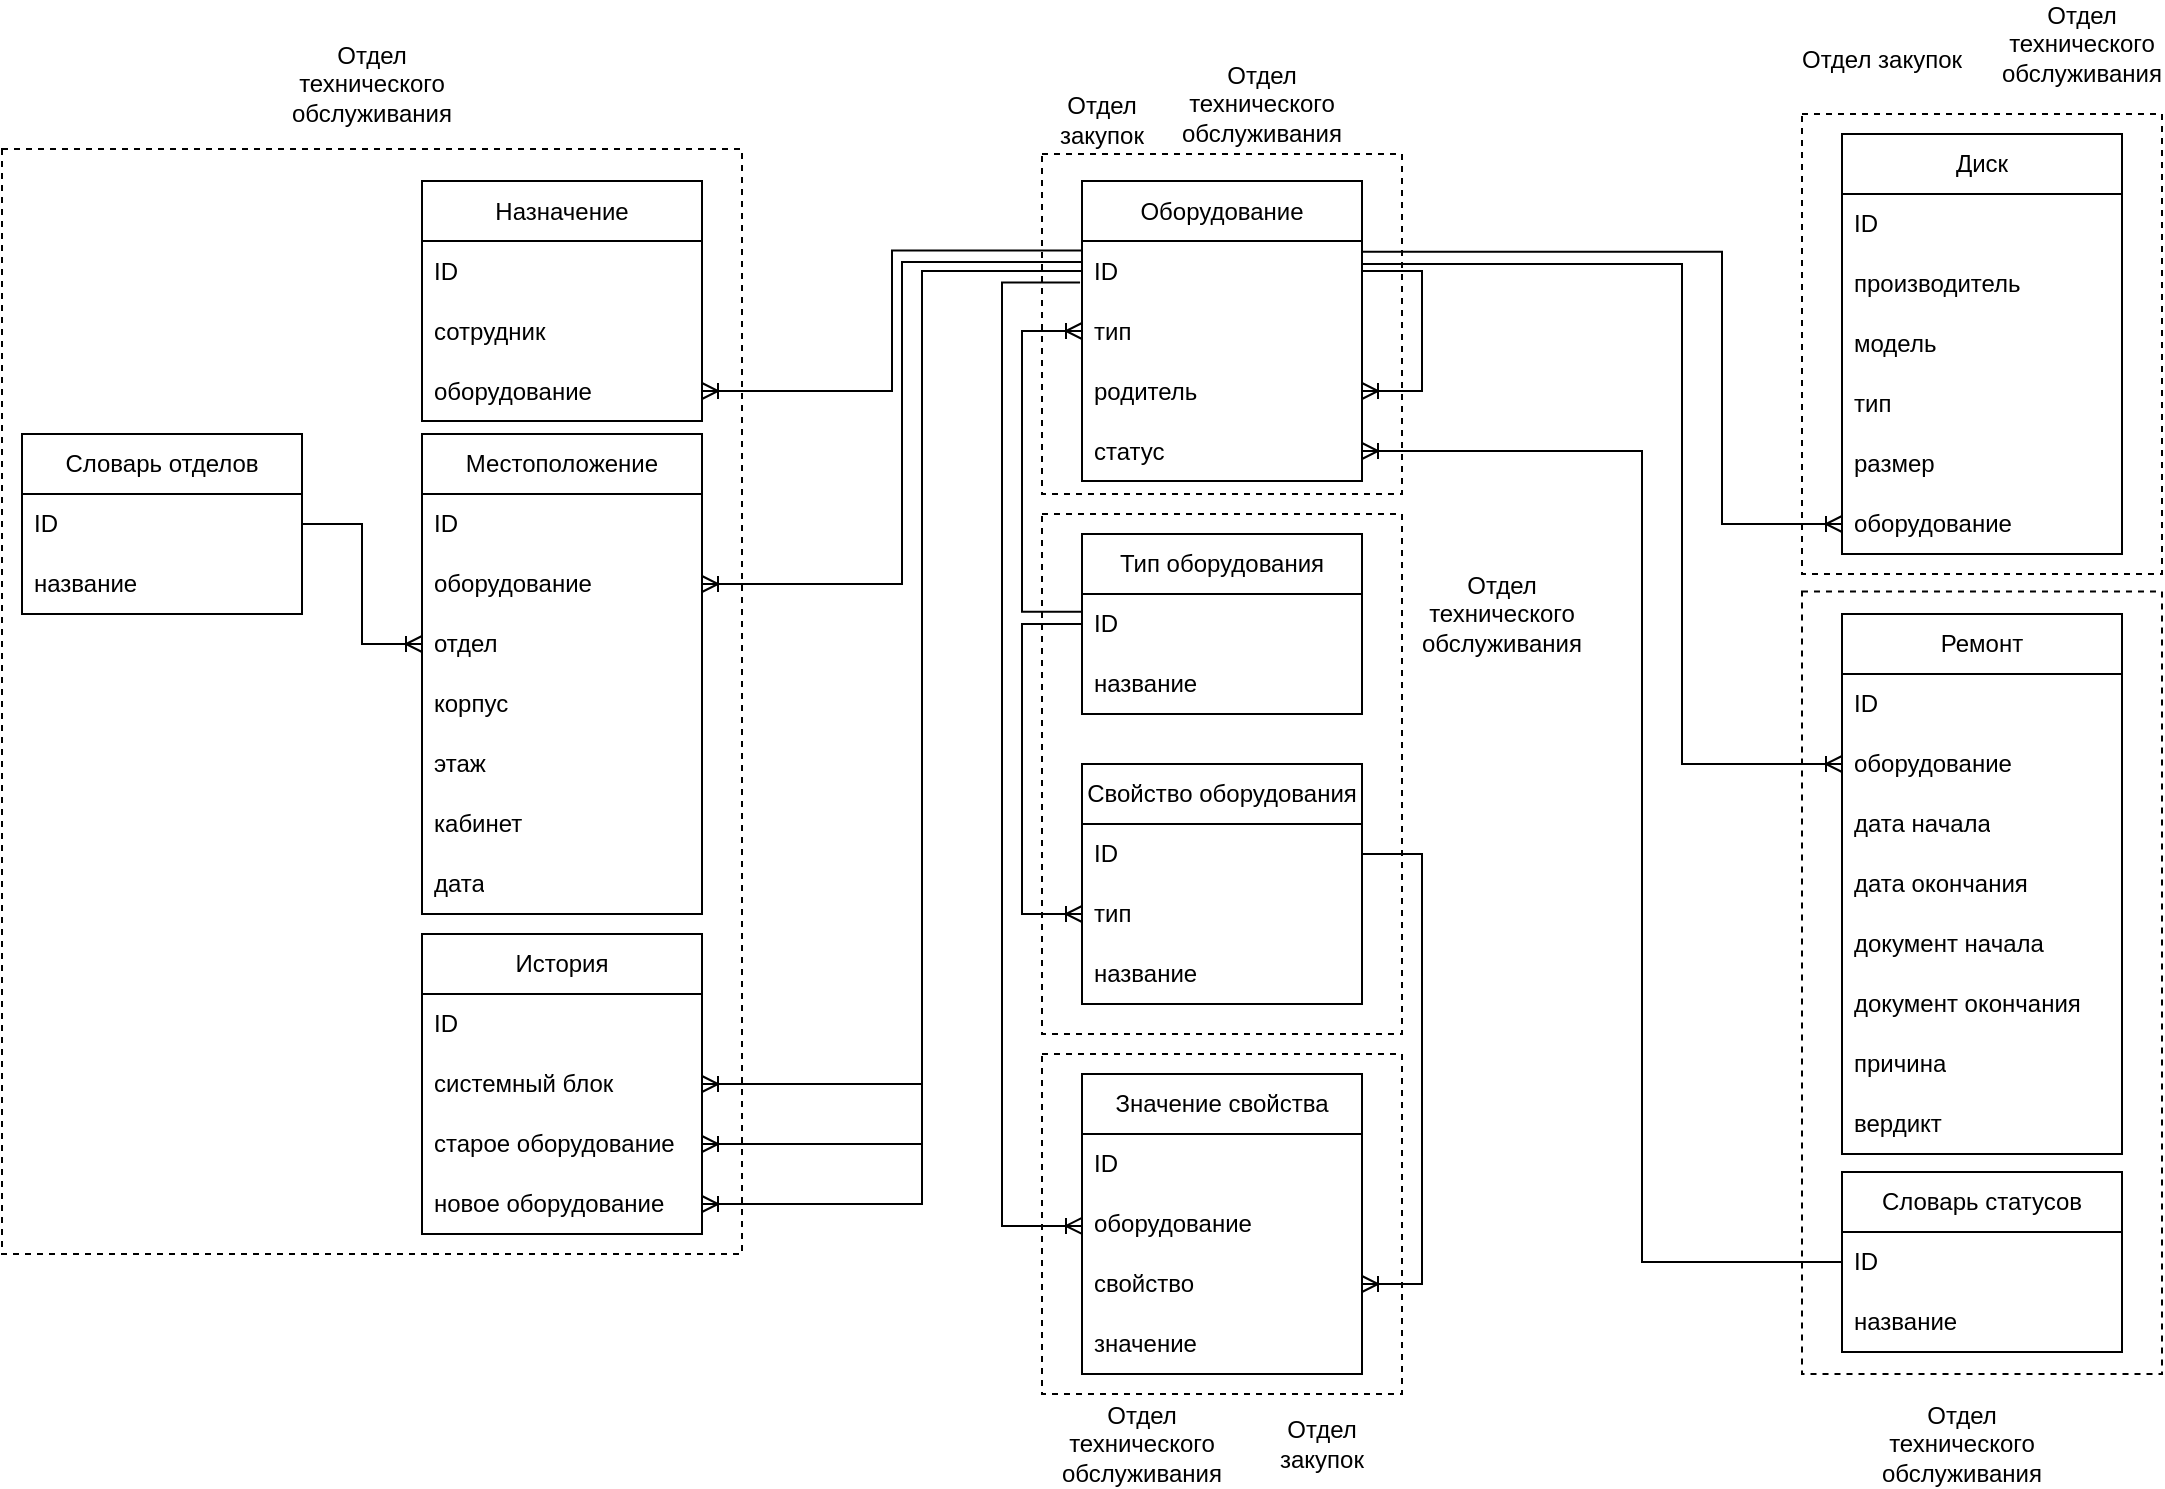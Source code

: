 <mxfile version="21.5.0" type="device" pages="2">
  <diagram name="Логическая модель" id="EwMsFBvq8KC86laSaRwJ">
    <mxGraphModel dx="1588" dy="788" grid="1" gridSize="10" guides="1" tooltips="1" connect="1" arrows="1" fold="1" page="1" pageScale="1" pageWidth="1169" pageHeight="827" math="0" shadow="0">
      <root>
        <mxCell id="0" />
        <mxCell id="1" parent="0" />
        <mxCell id="8ERq5n5Qc_VJYVDK8V4o-4" value="" style="edgeStyle=orthogonalEdgeStyle;fontSize=12;html=1;endArrow=ERoneToMany;rounded=0;entryX=0;entryY=0.5;entryDx=0;entryDy=0;exitX=1;exitY=0.5;exitDx=0;exitDy=0;" parent="1" source="mrMngMbeGKZlJrwq2ze5-59" target="mrMngMbeGKZlJrwq2ze5-14" edge="1">
          <mxGeometry width="100" height="100" relative="1" as="geometry">
            <mxPoint x="800" y="305" as="sourcePoint" />
            <mxPoint x="800" y="625" as="targetPoint" />
            <Array as="points">
              <mxPoint x="790" y="305" />
              <mxPoint x="950" y="305" />
              <mxPoint x="950" y="555" />
            </Array>
          </mxGeometry>
        </mxCell>
        <mxCell id="8ERq5n5Qc_VJYVDK8V4o-6" value="" style="edgeStyle=orthogonalEdgeStyle;fontSize=12;html=1;endArrow=ERoneToMany;rounded=0;exitX=-0.007;exitY=0.693;exitDx=0;exitDy=0;entryX=0;entryY=0.533;entryDx=0;entryDy=0;entryPerimeter=0;exitPerimeter=0;" parent="1" source="mrMngMbeGKZlJrwq2ze5-59" target="mrMngMbeGKZlJrwq2ze5-51" edge="1">
          <mxGeometry width="100" height="100" relative="1" as="geometry">
            <mxPoint x="620" y="769.5" as="sourcePoint" />
            <mxPoint x="620" y="680.5" as="targetPoint" />
            <Array as="points">
              <mxPoint x="610" y="314" />
              <mxPoint x="610" y="786" />
            </Array>
          </mxGeometry>
        </mxCell>
        <mxCell id="8ERq5n5Qc_VJYVDK8V4o-7" value="" style="edgeStyle=orthogonalEdgeStyle;fontSize=12;html=1;endArrow=ERoneToMany;rounded=0;entryX=0;entryY=0.5;entryDx=0;entryDy=0;exitX=0;exitY=0.5;exitDx=0;exitDy=0;" parent="1" source="mrMngMbeGKZlJrwq2ze5-55" target="mrMngMbeGKZlJrwq2ze5-47" edge="1">
          <mxGeometry width="100" height="100" relative="1" as="geometry">
            <mxPoint x="619.82" y="499.53" as="sourcePoint" />
            <mxPoint x="620" y="774" as="targetPoint" />
            <Array as="points">
              <mxPoint x="620" y="485" />
              <mxPoint x="620" y="630" />
            </Array>
          </mxGeometry>
        </mxCell>
        <mxCell id="vhgGn6G0JSesjeX7bQMp-1" value="" style="edgeStyle=orthogonalEdgeStyle;fontSize=12;html=1;endArrow=ERoneToMany;rounded=0;exitX=0.001;exitY=0.295;exitDx=0;exitDy=0;entryX=0;entryY=0.5;entryDx=0;entryDy=0;exitPerimeter=0;" parent="1" source="mrMngMbeGKZlJrwq2ze5-55" target="mrMngMbeGKZlJrwq2ze5-60" edge="1">
          <mxGeometry width="100" height="100" relative="1" as="geometry">
            <mxPoint x="620" y="495" as="sourcePoint" />
            <mxPoint x="620" y="335" as="targetPoint" />
            <Array as="points">
              <mxPoint x="620" y="479" />
              <mxPoint x="620" y="339" />
            </Array>
          </mxGeometry>
        </mxCell>
        <mxCell id="iDLbCLuzWER7pxR7Z87H-14" value="" style="edgeStyle=orthogonalEdgeStyle;fontSize=12;html=1;endArrow=ERoneToMany;rounded=0;entryX=1;entryY=0.5;entryDx=0;entryDy=0;exitX=0;exitY=0.5;exitDx=0;exitDy=0;" parent="1" source="mrMngMbeGKZlJrwq2ze5-59" target="mrMngMbeGKZlJrwq2ze5-42" edge="1">
          <mxGeometry width="100" height="100" relative="1" as="geometry">
            <mxPoint x="620" y="305" as="sourcePoint" />
            <mxPoint x="500" y="495" as="targetPoint" />
            <Array as="points">
              <mxPoint x="570" y="309" />
              <mxPoint x="570" y="775" />
            </Array>
          </mxGeometry>
        </mxCell>
        <mxCell id="yDe0HJ88ZmJv6lRPuch8-13" value="" style="rounded=0;whiteSpace=wrap;html=1;dashed=1;fillColor=none;" parent="1" vertex="1">
          <mxGeometry x="1010" y="230" width="180" height="230" as="geometry" />
        </mxCell>
        <mxCell id="yDe0HJ88ZmJv6lRPuch8-14" value="Отдел закупок" style="text;html=1;strokeColor=none;fillColor=none;align=center;verticalAlign=middle;whiteSpace=wrap;rounded=0;" parent="1" vertex="1">
          <mxGeometry x="630" y="217.5" width="60" height="30" as="geometry" />
        </mxCell>
        <mxCell id="yDe0HJ88ZmJv6lRPuch8-15" value="" style="rounded=0;whiteSpace=wrap;html=1;dashed=1;fillColor=none;" parent="1" vertex="1">
          <mxGeometry x="630" y="430" width="180" height="260" as="geometry" />
        </mxCell>
        <mxCell id="yDe0HJ88ZmJv6lRPuch8-16" value="Отдел технического обслуживания" style="text;html=1;strokeColor=none;fillColor=none;align=center;verticalAlign=middle;whiteSpace=wrap;rounded=0;" parent="1" vertex="1">
          <mxGeometry x="1060" y="880" width="60" height="30" as="geometry" />
        </mxCell>
        <mxCell id="sF08YDvTv4xr-wIv7K4x-1" value="" style="rounded=0;whiteSpace=wrap;html=1;dashed=1;fillColor=none;" parent="1" vertex="1">
          <mxGeometry x="630" y="700" width="180" height="170" as="geometry" />
        </mxCell>
        <mxCell id="sF08YDvTv4xr-wIv7K4x-12" value="" style="edgeStyle=orthogonalEdgeStyle;fontSize=12;html=1;endArrow=ERoneToMany;rounded=0;exitX=0;exitY=0.5;exitDx=0;exitDy=0;entryX=1;entryY=0.5;entryDx=0;entryDy=0;" parent="1" source="mrMngMbeGKZlJrwq2ze5-59" target="mrMngMbeGKZlJrwq2ze5-41" edge="1">
          <mxGeometry width="100" height="100" relative="1" as="geometry">
            <mxPoint x="620" y="305" as="sourcePoint" />
            <mxPoint x="500" y="555" as="targetPoint" />
            <Array as="points">
              <mxPoint x="570" y="309" />
              <mxPoint x="570" y="745" />
            </Array>
          </mxGeometry>
        </mxCell>
        <mxCell id="sF08YDvTv4xr-wIv7K4x-13" value="" style="edgeStyle=orthogonalEdgeStyle;fontSize=12;html=1;endArrow=ERoneToMany;rounded=0;entryX=1;entryY=0.5;entryDx=0;entryDy=0;exitX=0;exitY=0.5;exitDx=0;exitDy=0;" parent="1" source="mrMngMbeGKZlJrwq2ze5-59" target="mrMngMbeGKZlJrwq2ze5-40" edge="1">
          <mxGeometry width="100" height="100" relative="1" as="geometry">
            <mxPoint x="620" y="305" as="sourcePoint" />
            <mxPoint x="500" y="525" as="targetPoint" />
            <Array as="points">
              <mxPoint x="570" y="309" />
              <mxPoint x="570" y="715" />
            </Array>
          </mxGeometry>
        </mxCell>
        <mxCell id="sF08YDvTv4xr-wIv7K4x-14" value="" style="edgeStyle=orthogonalEdgeStyle;fontSize=12;html=1;endArrow=ERoneToMany;rounded=0;entryX=1;entryY=0.5;entryDx=0;entryDy=0;exitX=-0.003;exitY=0.16;exitDx=0;exitDy=0;exitPerimeter=0;" parent="1" source="mrMngMbeGKZlJrwq2ze5-59" target="mrMngMbeGKZlJrwq2ze5-29" edge="1">
          <mxGeometry width="100" height="100" relative="1" as="geometry">
            <mxPoint x="620" y="305" as="sourcePoint" />
            <mxPoint x="500" y="215" as="targetPoint" />
          </mxGeometry>
        </mxCell>
        <mxCell id="sF08YDvTv4xr-wIv7K4x-16" value="" style="rounded=0;whiteSpace=wrap;html=1;dashed=1;fillColor=none;" parent="1" vertex="1">
          <mxGeometry x="110" y="247.5" width="370" height="552.5" as="geometry" />
        </mxCell>
        <mxCell id="sF08YDvTv4xr-wIv7K4x-28" value="" style="edgeStyle=entityRelationEdgeStyle;fontSize=12;html=1;endArrow=ERoneToMany;rounded=0;exitX=1;exitY=0.5;exitDx=0;exitDy=0;entryX=0;entryY=0.5;entryDx=0;entryDy=0;exitPerimeter=0;" parent="1" source="mrMngMbeGKZlJrwq2ze5-23" target="mrMngMbeGKZlJrwq2ze5-33" edge="1">
          <mxGeometry width="100" height="100" relative="1" as="geometry">
            <mxPoint x="287" y="375" as="sourcePoint" />
            <mxPoint x="320" y="375" as="targetPoint" />
          </mxGeometry>
        </mxCell>
        <mxCell id="3EMT03wo_umGbTLrX35A-10" value="" style="edgeStyle=orthogonalEdgeStyle;fontSize=12;html=1;endArrow=ERoneToMany;rounded=0;exitX=1.001;exitY=0.179;exitDx=0;exitDy=0;exitPerimeter=0;entryX=0;entryY=0.5;entryDx=0;entryDy=0;" parent="1" source="mrMngMbeGKZlJrwq2ze5-59" target="mrMngMbeGKZlJrwq2ze5-21" edge="1">
          <mxGeometry width="100" height="100" relative="1" as="geometry">
            <mxPoint x="800" y="296.84" as="sourcePoint" />
            <mxPoint x="940" y="175" as="targetPoint" />
            <Array as="points">
              <mxPoint x="970" y="299" />
              <mxPoint x="970" y="435" />
            </Array>
          </mxGeometry>
        </mxCell>
        <mxCell id="3EMT03wo_umGbTLrX35A-11" value="" style="rounded=0;whiteSpace=wrap;html=1;dashed=1;fillColor=none;" parent="1" vertex="1">
          <mxGeometry x="630" y="250" width="180" height="170" as="geometry" />
        </mxCell>
        <mxCell id="3EMT03wo_umGbTLrX35A-12" value="Отдел закупок" style="text;html=1;strokeColor=none;fillColor=none;align=center;verticalAlign=middle;whiteSpace=wrap;rounded=0;" parent="1" vertex="1">
          <mxGeometry x="1000" y="187.5" width="100" height="30" as="geometry" />
        </mxCell>
        <mxCell id="3EMT03wo_umGbTLrX35A-13" value="Отдел технического обслуживания" style="text;html=1;strokeColor=none;fillColor=none;align=center;verticalAlign=middle;whiteSpace=wrap;rounded=0;" parent="1" vertex="1">
          <mxGeometry x="1120" y="180" width="60" height="30" as="geometry" />
        </mxCell>
        <mxCell id="BwXjKxQRW8_BkozKV5rQ-1" value="Отдел технического обслуживания" style="text;html=1;strokeColor=none;fillColor=none;align=center;verticalAlign=middle;whiteSpace=wrap;rounded=0;" parent="1" vertex="1">
          <mxGeometry x="710" y="210" width="60" height="30" as="geometry" />
        </mxCell>
        <mxCell id="BwXjKxQRW8_BkozKV5rQ-2" value="Отдел технического обслуживания" style="text;html=1;strokeColor=none;fillColor=none;align=center;verticalAlign=middle;whiteSpace=wrap;rounded=0;" parent="1" vertex="1">
          <mxGeometry x="830" y="465" width="60" height="30" as="geometry" />
        </mxCell>
        <mxCell id="BwXjKxQRW8_BkozKV5rQ-3" value="" style="edgeStyle=orthogonalEdgeStyle;fontSize=12;html=1;endArrow=ERoneToMany;rounded=0;exitX=1;exitY=0.5;exitDx=0;exitDy=0;entryX=1;entryY=0.5;entryDx=0;entryDy=0;" parent="1" source="mrMngMbeGKZlJrwq2ze5-46" edge="1" target="mrMngMbeGKZlJrwq2ze5-52">
          <mxGeometry width="100" height="100" relative="1" as="geometry">
            <mxPoint x="828.18" y="570" as="sourcePoint" />
            <mxPoint x="830.0" y="764.44" as="targetPoint" />
            <Array as="points">
              <mxPoint x="820" y="600" />
              <mxPoint x="820" y="815" />
            </Array>
          </mxGeometry>
        </mxCell>
        <mxCell id="BwXjKxQRW8_BkozKV5rQ-4" value="Отдел закупок" style="text;html=1;strokeColor=none;fillColor=none;align=center;verticalAlign=middle;whiteSpace=wrap;rounded=0;" parent="1" vertex="1">
          <mxGeometry x="740" y="880" width="60" height="30" as="geometry" />
        </mxCell>
        <mxCell id="BwXjKxQRW8_BkozKV5rQ-6" value="" style="rounded=0;whiteSpace=wrap;html=1;dashed=1;fillColor=none;" parent="1" vertex="1">
          <mxGeometry x="1010" y="468.75" width="180" height="391.25" as="geometry" />
        </mxCell>
        <mxCell id="BwXjKxQRW8_BkozKV5rQ-7" value="Отдел технического обслуживания" style="text;html=1;strokeColor=none;fillColor=none;align=center;verticalAlign=middle;whiteSpace=wrap;rounded=0;" parent="1" vertex="1">
          <mxGeometry x="650" y="880" width="60" height="30" as="geometry" />
        </mxCell>
        <mxCell id="BwXjKxQRW8_BkozKV5rQ-9" value="Отдел технического обслуживания" style="text;html=1;strokeColor=none;fillColor=none;align=center;verticalAlign=middle;whiteSpace=wrap;rounded=0;" parent="1" vertex="1">
          <mxGeometry x="265" y="200" width="60" height="30" as="geometry" />
        </mxCell>
        <mxCell id="Cp92UyrWyTysraxWyEr9-11" value="" style="edgeStyle=orthogonalEdgeStyle;fontSize=12;html=1;endArrow=ERoneToMany;rounded=0;entryX=1;entryY=0.5;entryDx=0;entryDy=0;exitX=0;exitY=0.5;exitDx=0;exitDy=0;" parent="1" source="mrMngMbeGKZlJrwq2ze5-3" target="mrMngMbeGKZlJrwq2ze5-62" edge="1">
          <mxGeometry width="100" height="100" relative="1" as="geometry">
            <mxPoint x="940" y="375" as="sourcePoint" />
            <mxPoint x="800" y="395" as="targetPoint" />
            <Array as="points">
              <mxPoint x="930" y="804" />
              <mxPoint x="930" y="399" />
            </Array>
          </mxGeometry>
        </mxCell>
        <mxCell id="mrMngMbeGKZlJrwq2ze5-2" value="Словарь статусов" style="swimlane;fontStyle=0;childLayout=stackLayout;horizontal=1;startSize=30;horizontalStack=0;resizeParent=1;resizeParentMax=0;resizeLast=0;collapsible=1;marginBottom=0;whiteSpace=wrap;html=1;" vertex="1" parent="1">
          <mxGeometry x="1030" y="759" width="140" height="90" as="geometry" />
        </mxCell>
        <mxCell id="mrMngMbeGKZlJrwq2ze5-3" value="ID" style="text;strokeColor=none;fillColor=none;align=left;verticalAlign=middle;spacingLeft=4;spacingRight=4;overflow=hidden;points=[[0,0.5],[1,0.5]];portConstraint=eastwest;rotatable=0;whiteSpace=wrap;html=1;" vertex="1" parent="mrMngMbeGKZlJrwq2ze5-2">
          <mxGeometry y="30" width="140" height="30" as="geometry" />
        </mxCell>
        <mxCell id="mrMngMbeGKZlJrwq2ze5-4" value="название" style="text;strokeColor=none;fillColor=none;align=left;verticalAlign=middle;spacingLeft=4;spacingRight=4;overflow=hidden;points=[[0,0.5],[1,0.5]];portConstraint=eastwest;rotatable=0;whiteSpace=wrap;html=1;" vertex="1" parent="mrMngMbeGKZlJrwq2ze5-2">
          <mxGeometry y="60" width="140" height="30" as="geometry" />
        </mxCell>
        <mxCell id="mrMngMbeGKZlJrwq2ze5-6" value="Ремонт" style="swimlane;fontStyle=0;childLayout=stackLayout;horizontal=1;startSize=30;horizontalStack=0;resizeParent=1;resizeParentMax=0;resizeLast=0;collapsible=1;marginBottom=0;whiteSpace=wrap;html=1;" vertex="1" parent="1">
          <mxGeometry x="1030" y="480" width="140" height="270" as="geometry" />
        </mxCell>
        <mxCell id="mrMngMbeGKZlJrwq2ze5-7" value="ID" style="text;strokeColor=none;fillColor=none;align=left;verticalAlign=middle;spacingLeft=4;spacingRight=4;overflow=hidden;points=[[0,0.5],[1,0.5]];portConstraint=eastwest;rotatable=0;whiteSpace=wrap;html=1;" vertex="1" parent="mrMngMbeGKZlJrwq2ze5-6">
          <mxGeometry y="30" width="140" height="30" as="geometry" />
        </mxCell>
        <mxCell id="mrMngMbeGKZlJrwq2ze5-14" value="оборудование" style="text;strokeColor=none;fillColor=none;align=left;verticalAlign=middle;spacingLeft=4;spacingRight=4;overflow=hidden;points=[[0,0.5],[1,0.5]];portConstraint=eastwest;rotatable=0;whiteSpace=wrap;html=1;" vertex="1" parent="mrMngMbeGKZlJrwq2ze5-6">
          <mxGeometry y="60" width="140" height="30" as="geometry" />
        </mxCell>
        <mxCell id="mrMngMbeGKZlJrwq2ze5-8" value="дата начала" style="text;strokeColor=none;fillColor=none;align=left;verticalAlign=middle;spacingLeft=4;spacingRight=4;overflow=hidden;points=[[0,0.5],[1,0.5]];portConstraint=eastwest;rotatable=0;whiteSpace=wrap;html=1;" vertex="1" parent="mrMngMbeGKZlJrwq2ze5-6">
          <mxGeometry y="90" width="140" height="30" as="geometry" />
        </mxCell>
        <mxCell id="mrMngMbeGKZlJrwq2ze5-9" value="дата окончания" style="text;strokeColor=none;fillColor=none;align=left;verticalAlign=middle;spacingLeft=4;spacingRight=4;overflow=hidden;points=[[0,0.5],[1,0.5]];portConstraint=eastwest;rotatable=0;whiteSpace=wrap;html=1;" vertex="1" parent="mrMngMbeGKZlJrwq2ze5-6">
          <mxGeometry y="120" width="140" height="30" as="geometry" />
        </mxCell>
        <mxCell id="mrMngMbeGKZlJrwq2ze5-10" value="документ начала" style="text;strokeColor=none;fillColor=none;align=left;verticalAlign=middle;spacingLeft=4;spacingRight=4;overflow=hidden;points=[[0,0.5],[1,0.5]];portConstraint=eastwest;rotatable=0;whiteSpace=wrap;html=1;" vertex="1" parent="mrMngMbeGKZlJrwq2ze5-6">
          <mxGeometry y="150" width="140" height="30" as="geometry" />
        </mxCell>
        <mxCell id="mrMngMbeGKZlJrwq2ze5-11" value="документ окончания" style="text;strokeColor=none;fillColor=none;align=left;verticalAlign=middle;spacingLeft=4;spacingRight=4;overflow=hidden;points=[[0,0.5],[1,0.5]];portConstraint=eastwest;rotatable=0;whiteSpace=wrap;html=1;" vertex="1" parent="mrMngMbeGKZlJrwq2ze5-6">
          <mxGeometry y="180" width="140" height="30" as="geometry" />
        </mxCell>
        <mxCell id="mrMngMbeGKZlJrwq2ze5-12" value="причина" style="text;strokeColor=none;fillColor=none;align=left;verticalAlign=middle;spacingLeft=4;spacingRight=4;overflow=hidden;points=[[0,0.5],[1,0.5]];portConstraint=eastwest;rotatable=0;whiteSpace=wrap;html=1;" vertex="1" parent="mrMngMbeGKZlJrwq2ze5-6">
          <mxGeometry y="210" width="140" height="30" as="geometry" />
        </mxCell>
        <mxCell id="mrMngMbeGKZlJrwq2ze5-13" value="вердикт" style="text;strokeColor=none;fillColor=none;align=left;verticalAlign=middle;spacingLeft=4;spacingRight=4;overflow=hidden;points=[[0,0.5],[1,0.5]];portConstraint=eastwest;rotatable=0;whiteSpace=wrap;html=1;" vertex="1" parent="mrMngMbeGKZlJrwq2ze5-6">
          <mxGeometry y="240" width="140" height="30" as="geometry" />
        </mxCell>
        <mxCell id="mrMngMbeGKZlJrwq2ze5-15" value="Диск" style="swimlane;fontStyle=0;childLayout=stackLayout;horizontal=1;startSize=30;horizontalStack=0;resizeParent=1;resizeParentMax=0;resizeLast=0;collapsible=1;marginBottom=0;whiteSpace=wrap;html=1;" vertex="1" parent="1">
          <mxGeometry x="1030" y="240" width="140" height="210" as="geometry" />
        </mxCell>
        <mxCell id="mrMngMbeGKZlJrwq2ze5-16" value="ID" style="text;strokeColor=none;fillColor=none;align=left;verticalAlign=middle;spacingLeft=4;spacingRight=4;overflow=hidden;points=[[0,0.5],[1,0.5]];portConstraint=eastwest;rotatable=0;whiteSpace=wrap;html=1;" vertex="1" parent="mrMngMbeGKZlJrwq2ze5-15">
          <mxGeometry y="30" width="140" height="30" as="geometry" />
        </mxCell>
        <mxCell id="mrMngMbeGKZlJrwq2ze5-17" value="производитель" style="text;strokeColor=none;fillColor=none;align=left;verticalAlign=middle;spacingLeft=4;spacingRight=4;overflow=hidden;points=[[0,0.5],[1,0.5]];portConstraint=eastwest;rotatable=0;whiteSpace=wrap;html=1;" vertex="1" parent="mrMngMbeGKZlJrwq2ze5-15">
          <mxGeometry y="60" width="140" height="30" as="geometry" />
        </mxCell>
        <mxCell id="mrMngMbeGKZlJrwq2ze5-18" value="модель" style="text;strokeColor=none;fillColor=none;align=left;verticalAlign=middle;spacingLeft=4;spacingRight=4;overflow=hidden;points=[[0,0.5],[1,0.5]];portConstraint=eastwest;rotatable=0;whiteSpace=wrap;html=1;" vertex="1" parent="mrMngMbeGKZlJrwq2ze5-15">
          <mxGeometry y="90" width="140" height="30" as="geometry" />
        </mxCell>
        <mxCell id="mrMngMbeGKZlJrwq2ze5-19" value="тип" style="text;strokeColor=none;fillColor=none;align=left;verticalAlign=middle;spacingLeft=4;spacingRight=4;overflow=hidden;points=[[0,0.5],[1,0.5]];portConstraint=eastwest;rotatable=0;whiteSpace=wrap;html=1;" vertex="1" parent="mrMngMbeGKZlJrwq2ze5-15">
          <mxGeometry y="120" width="140" height="30" as="geometry" />
        </mxCell>
        <mxCell id="mrMngMbeGKZlJrwq2ze5-20" value="размер" style="text;strokeColor=none;fillColor=none;align=left;verticalAlign=middle;spacingLeft=4;spacingRight=4;overflow=hidden;points=[[0,0.5],[1,0.5]];portConstraint=eastwest;rotatable=0;whiteSpace=wrap;html=1;" vertex="1" parent="mrMngMbeGKZlJrwq2ze5-15">
          <mxGeometry y="150" width="140" height="30" as="geometry" />
        </mxCell>
        <mxCell id="mrMngMbeGKZlJrwq2ze5-21" value="оборудование" style="text;strokeColor=none;fillColor=none;align=left;verticalAlign=middle;spacingLeft=4;spacingRight=4;overflow=hidden;points=[[0,0.5],[1,0.5]];portConstraint=eastwest;rotatable=0;whiteSpace=wrap;html=1;" vertex="1" parent="mrMngMbeGKZlJrwq2ze5-15">
          <mxGeometry y="180" width="140" height="30" as="geometry" />
        </mxCell>
        <mxCell id="mrMngMbeGKZlJrwq2ze5-22" value="Словарь отделов" style="swimlane;fontStyle=0;childLayout=stackLayout;horizontal=1;startSize=30;horizontalStack=0;resizeParent=1;resizeParentMax=0;resizeLast=0;collapsible=1;marginBottom=0;whiteSpace=wrap;html=1;" vertex="1" parent="1">
          <mxGeometry x="120" y="390" width="140" height="90" as="geometry" />
        </mxCell>
        <mxCell id="mrMngMbeGKZlJrwq2ze5-23" value="ID" style="text;strokeColor=none;fillColor=none;align=left;verticalAlign=middle;spacingLeft=4;spacingRight=4;overflow=hidden;points=[[0,0.5],[1,0.5]];portConstraint=eastwest;rotatable=0;whiteSpace=wrap;html=1;" vertex="1" parent="mrMngMbeGKZlJrwq2ze5-22">
          <mxGeometry y="30" width="140" height="30" as="geometry" />
        </mxCell>
        <mxCell id="mrMngMbeGKZlJrwq2ze5-24" value="название" style="text;strokeColor=none;fillColor=none;align=left;verticalAlign=middle;spacingLeft=4;spacingRight=4;overflow=hidden;points=[[0,0.5],[1,0.5]];portConstraint=eastwest;rotatable=0;whiteSpace=wrap;html=1;" vertex="1" parent="mrMngMbeGKZlJrwq2ze5-22">
          <mxGeometry y="60" width="140" height="30" as="geometry" />
        </mxCell>
        <mxCell id="mrMngMbeGKZlJrwq2ze5-26" value="Назначение" style="swimlane;fontStyle=0;childLayout=stackLayout;horizontal=1;startSize=30;horizontalStack=0;resizeParent=1;resizeParentMax=0;resizeLast=0;collapsible=1;marginBottom=0;whiteSpace=wrap;html=1;" vertex="1" parent="1">
          <mxGeometry x="320" y="263.5" width="140" height="120" as="geometry" />
        </mxCell>
        <mxCell id="mrMngMbeGKZlJrwq2ze5-27" value="ID" style="text;strokeColor=none;fillColor=none;align=left;verticalAlign=middle;spacingLeft=4;spacingRight=4;overflow=hidden;points=[[0,0.5],[1,0.5]];portConstraint=eastwest;rotatable=0;whiteSpace=wrap;html=1;" vertex="1" parent="mrMngMbeGKZlJrwq2ze5-26">
          <mxGeometry y="30" width="140" height="30" as="geometry" />
        </mxCell>
        <mxCell id="mrMngMbeGKZlJrwq2ze5-28" value="сотрудник" style="text;strokeColor=none;fillColor=none;align=left;verticalAlign=middle;spacingLeft=4;spacingRight=4;overflow=hidden;points=[[0,0.5],[1,0.5]];portConstraint=eastwest;rotatable=0;whiteSpace=wrap;html=1;" vertex="1" parent="mrMngMbeGKZlJrwq2ze5-26">
          <mxGeometry y="60" width="140" height="30" as="geometry" />
        </mxCell>
        <mxCell id="mrMngMbeGKZlJrwq2ze5-29" value="оборудование" style="text;strokeColor=none;fillColor=none;align=left;verticalAlign=middle;spacingLeft=4;spacingRight=4;overflow=hidden;points=[[0,0.5],[1,0.5]];portConstraint=eastwest;rotatable=0;whiteSpace=wrap;html=1;" vertex="1" parent="mrMngMbeGKZlJrwq2ze5-26">
          <mxGeometry y="90" width="140" height="30" as="geometry" />
        </mxCell>
        <mxCell id="mrMngMbeGKZlJrwq2ze5-30" value="Местоположение" style="swimlane;fontStyle=0;childLayout=stackLayout;horizontal=1;startSize=30;horizontalStack=0;resizeParent=1;resizeParentMax=0;resizeLast=0;collapsible=1;marginBottom=0;whiteSpace=wrap;html=1;" vertex="1" parent="1">
          <mxGeometry x="320" y="390" width="140" height="240" as="geometry" />
        </mxCell>
        <mxCell id="mrMngMbeGKZlJrwq2ze5-31" value="ID" style="text;strokeColor=none;fillColor=none;align=left;verticalAlign=middle;spacingLeft=4;spacingRight=4;overflow=hidden;points=[[0,0.5],[1,0.5]];portConstraint=eastwest;rotatable=0;whiteSpace=wrap;html=1;" vertex="1" parent="mrMngMbeGKZlJrwq2ze5-30">
          <mxGeometry y="30" width="140" height="30" as="geometry" />
        </mxCell>
        <mxCell id="mrMngMbeGKZlJrwq2ze5-32" value="оборудование" style="text;strokeColor=none;fillColor=none;align=left;verticalAlign=middle;spacingLeft=4;spacingRight=4;overflow=hidden;points=[[0,0.5],[1,0.5]];portConstraint=eastwest;rotatable=0;whiteSpace=wrap;html=1;" vertex="1" parent="mrMngMbeGKZlJrwq2ze5-30">
          <mxGeometry y="60" width="140" height="30" as="geometry" />
        </mxCell>
        <mxCell id="mrMngMbeGKZlJrwq2ze5-33" value="отдел" style="text;strokeColor=none;fillColor=none;align=left;verticalAlign=middle;spacingLeft=4;spacingRight=4;overflow=hidden;points=[[0,0.5],[1,0.5]];portConstraint=eastwest;rotatable=0;whiteSpace=wrap;html=1;" vertex="1" parent="mrMngMbeGKZlJrwq2ze5-30">
          <mxGeometry y="90" width="140" height="30" as="geometry" />
        </mxCell>
        <mxCell id="mrMngMbeGKZlJrwq2ze5-34" value="корпус" style="text;strokeColor=none;fillColor=none;align=left;verticalAlign=middle;spacingLeft=4;spacingRight=4;overflow=hidden;points=[[0,0.5],[1,0.5]];portConstraint=eastwest;rotatable=0;whiteSpace=wrap;html=1;" vertex="1" parent="mrMngMbeGKZlJrwq2ze5-30">
          <mxGeometry y="120" width="140" height="30" as="geometry" />
        </mxCell>
        <mxCell id="mrMngMbeGKZlJrwq2ze5-35" value="этаж" style="text;strokeColor=none;fillColor=none;align=left;verticalAlign=middle;spacingLeft=4;spacingRight=4;overflow=hidden;points=[[0,0.5],[1,0.5]];portConstraint=eastwest;rotatable=0;whiteSpace=wrap;html=1;" vertex="1" parent="mrMngMbeGKZlJrwq2ze5-30">
          <mxGeometry y="150" width="140" height="30" as="geometry" />
        </mxCell>
        <mxCell id="mrMngMbeGKZlJrwq2ze5-36" value="кабинет" style="text;strokeColor=none;fillColor=none;align=left;verticalAlign=middle;spacingLeft=4;spacingRight=4;overflow=hidden;points=[[0,0.5],[1,0.5]];portConstraint=eastwest;rotatable=0;whiteSpace=wrap;html=1;" vertex="1" parent="mrMngMbeGKZlJrwq2ze5-30">
          <mxGeometry y="180" width="140" height="30" as="geometry" />
        </mxCell>
        <mxCell id="mrMngMbeGKZlJrwq2ze5-37" value="дата" style="text;strokeColor=none;fillColor=none;align=left;verticalAlign=middle;spacingLeft=4;spacingRight=4;overflow=hidden;points=[[0,0.5],[1,0.5]];portConstraint=eastwest;rotatable=0;whiteSpace=wrap;html=1;" vertex="1" parent="mrMngMbeGKZlJrwq2ze5-30">
          <mxGeometry y="210" width="140" height="30" as="geometry" />
        </mxCell>
        <mxCell id="mrMngMbeGKZlJrwq2ze5-38" value="История" style="swimlane;fontStyle=0;childLayout=stackLayout;horizontal=1;startSize=30;horizontalStack=0;resizeParent=1;resizeParentMax=0;resizeLast=0;collapsible=1;marginBottom=0;whiteSpace=wrap;html=1;" vertex="1" parent="1">
          <mxGeometry x="320" y="640" width="140" height="150" as="geometry" />
        </mxCell>
        <mxCell id="mrMngMbeGKZlJrwq2ze5-39" value="ID" style="text;strokeColor=none;fillColor=none;align=left;verticalAlign=middle;spacingLeft=4;spacingRight=4;overflow=hidden;points=[[0,0.5],[1,0.5]];portConstraint=eastwest;rotatable=0;whiteSpace=wrap;html=1;" vertex="1" parent="mrMngMbeGKZlJrwq2ze5-38">
          <mxGeometry y="30" width="140" height="30" as="geometry" />
        </mxCell>
        <mxCell id="mrMngMbeGKZlJrwq2ze5-40" value="системный блок" style="text;strokeColor=none;fillColor=none;align=left;verticalAlign=middle;spacingLeft=4;spacingRight=4;overflow=hidden;points=[[0,0.5],[1,0.5]];portConstraint=eastwest;rotatable=0;whiteSpace=wrap;html=1;" vertex="1" parent="mrMngMbeGKZlJrwq2ze5-38">
          <mxGeometry y="60" width="140" height="30" as="geometry" />
        </mxCell>
        <mxCell id="mrMngMbeGKZlJrwq2ze5-41" value="старое оборудование" style="text;strokeColor=none;fillColor=none;align=left;verticalAlign=middle;spacingLeft=4;spacingRight=4;overflow=hidden;points=[[0,0.5],[1,0.5]];portConstraint=eastwest;rotatable=0;whiteSpace=wrap;html=1;" vertex="1" parent="mrMngMbeGKZlJrwq2ze5-38">
          <mxGeometry y="90" width="140" height="30" as="geometry" />
        </mxCell>
        <mxCell id="mrMngMbeGKZlJrwq2ze5-42" value="новое оборудование" style="text;strokeColor=none;fillColor=none;align=left;verticalAlign=middle;spacingLeft=4;spacingRight=4;overflow=hidden;points=[[0,0.5],[1,0.5]];portConstraint=eastwest;rotatable=0;whiteSpace=wrap;html=1;" vertex="1" parent="mrMngMbeGKZlJrwq2ze5-38">
          <mxGeometry y="120" width="140" height="30" as="geometry" />
        </mxCell>
        <mxCell id="mrMngMbeGKZlJrwq2ze5-43" value="" style="edgeStyle=orthogonalEdgeStyle;fontSize=12;html=1;endArrow=ERoneToMany;rounded=0;entryX=1;entryY=0.5;entryDx=0;entryDy=0;exitX=-0.003;exitY=0.35;exitDx=0;exitDy=0;exitPerimeter=0;" edge="1" parent="1" source="mrMngMbeGKZlJrwq2ze5-59" target="mrMngMbeGKZlJrwq2ze5-32">
          <mxGeometry width="100" height="100" relative="1" as="geometry">
            <mxPoint x="620" y="305" as="sourcePoint" />
            <mxPoint x="590" y="240" as="targetPoint" />
            <Array as="points">
              <mxPoint x="560" y="304" />
              <mxPoint x="560" y="465" />
            </Array>
          </mxGeometry>
        </mxCell>
        <mxCell id="mrMngMbeGKZlJrwq2ze5-45" value="Свойство оборудования" style="swimlane;fontStyle=0;childLayout=stackLayout;horizontal=1;startSize=30;horizontalStack=0;resizeParent=1;resizeParentMax=0;resizeLast=0;collapsible=1;marginBottom=0;whiteSpace=wrap;html=1;" vertex="1" parent="1">
          <mxGeometry x="650" y="555" width="140" height="120" as="geometry" />
        </mxCell>
        <mxCell id="mrMngMbeGKZlJrwq2ze5-46" value="ID" style="text;strokeColor=none;fillColor=none;align=left;verticalAlign=middle;spacingLeft=4;spacingRight=4;overflow=hidden;points=[[0,0.5],[1,0.5]];portConstraint=eastwest;rotatable=0;whiteSpace=wrap;html=1;" vertex="1" parent="mrMngMbeGKZlJrwq2ze5-45">
          <mxGeometry y="30" width="140" height="30" as="geometry" />
        </mxCell>
        <mxCell id="mrMngMbeGKZlJrwq2ze5-47" value="тип" style="text;strokeColor=none;fillColor=none;align=left;verticalAlign=middle;spacingLeft=4;spacingRight=4;overflow=hidden;points=[[0,0.5],[1,0.5]];portConstraint=eastwest;rotatable=0;whiteSpace=wrap;html=1;" vertex="1" parent="mrMngMbeGKZlJrwq2ze5-45">
          <mxGeometry y="60" width="140" height="30" as="geometry" />
        </mxCell>
        <mxCell id="mrMngMbeGKZlJrwq2ze5-48" value="название" style="text;strokeColor=none;fillColor=none;align=left;verticalAlign=middle;spacingLeft=4;spacingRight=4;overflow=hidden;points=[[0,0.5],[1,0.5]];portConstraint=eastwest;rotatable=0;whiteSpace=wrap;html=1;" vertex="1" parent="mrMngMbeGKZlJrwq2ze5-45">
          <mxGeometry y="90" width="140" height="30" as="geometry" />
        </mxCell>
        <mxCell id="mrMngMbeGKZlJrwq2ze5-49" value="Значение свойства" style="swimlane;fontStyle=0;childLayout=stackLayout;horizontal=1;startSize=30;horizontalStack=0;resizeParent=1;resizeParentMax=0;resizeLast=0;collapsible=1;marginBottom=0;whiteSpace=wrap;html=1;" vertex="1" parent="1">
          <mxGeometry x="650" y="710" width="140" height="150" as="geometry" />
        </mxCell>
        <mxCell id="mrMngMbeGKZlJrwq2ze5-50" value="ID" style="text;strokeColor=none;fillColor=none;align=left;verticalAlign=middle;spacingLeft=4;spacingRight=4;overflow=hidden;points=[[0,0.5],[1,0.5]];portConstraint=eastwest;rotatable=0;whiteSpace=wrap;html=1;" vertex="1" parent="mrMngMbeGKZlJrwq2ze5-49">
          <mxGeometry y="30" width="140" height="30" as="geometry" />
        </mxCell>
        <mxCell id="mrMngMbeGKZlJrwq2ze5-51" value="оборудование" style="text;strokeColor=none;fillColor=none;align=left;verticalAlign=middle;spacingLeft=4;spacingRight=4;overflow=hidden;points=[[0,0.5],[1,0.5]];portConstraint=eastwest;rotatable=0;whiteSpace=wrap;html=1;" vertex="1" parent="mrMngMbeGKZlJrwq2ze5-49">
          <mxGeometry y="60" width="140" height="30" as="geometry" />
        </mxCell>
        <mxCell id="mrMngMbeGKZlJrwq2ze5-52" value="свойство" style="text;strokeColor=none;fillColor=none;align=left;verticalAlign=middle;spacingLeft=4;spacingRight=4;overflow=hidden;points=[[0,0.5],[1,0.5]];portConstraint=eastwest;rotatable=0;whiteSpace=wrap;html=1;" vertex="1" parent="mrMngMbeGKZlJrwq2ze5-49">
          <mxGeometry y="90" width="140" height="30" as="geometry" />
        </mxCell>
        <mxCell id="mrMngMbeGKZlJrwq2ze5-53" value="значение" style="text;strokeColor=none;fillColor=none;align=left;verticalAlign=middle;spacingLeft=4;spacingRight=4;overflow=hidden;points=[[0,0.5],[1,0.5]];portConstraint=eastwest;rotatable=0;whiteSpace=wrap;html=1;" vertex="1" parent="mrMngMbeGKZlJrwq2ze5-49">
          <mxGeometry y="120" width="140" height="30" as="geometry" />
        </mxCell>
        <mxCell id="mrMngMbeGKZlJrwq2ze5-54" value="Тип оборудования" style="swimlane;fontStyle=0;childLayout=stackLayout;horizontal=1;startSize=30;horizontalStack=0;resizeParent=1;resizeParentMax=0;resizeLast=0;collapsible=1;marginBottom=0;whiteSpace=wrap;html=1;" vertex="1" parent="1">
          <mxGeometry x="650" y="440" width="140" height="90" as="geometry" />
        </mxCell>
        <mxCell id="mrMngMbeGKZlJrwq2ze5-55" value="ID" style="text;strokeColor=none;fillColor=none;align=left;verticalAlign=middle;spacingLeft=4;spacingRight=4;overflow=hidden;points=[[0,0.5],[1,0.5]];portConstraint=eastwest;rotatable=0;whiteSpace=wrap;html=1;" vertex="1" parent="mrMngMbeGKZlJrwq2ze5-54">
          <mxGeometry y="30" width="140" height="30" as="geometry" />
        </mxCell>
        <mxCell id="mrMngMbeGKZlJrwq2ze5-56" value="название" style="text;strokeColor=none;fillColor=none;align=left;verticalAlign=middle;spacingLeft=4;spacingRight=4;overflow=hidden;points=[[0,0.5],[1,0.5]];portConstraint=eastwest;rotatable=0;whiteSpace=wrap;html=1;" vertex="1" parent="mrMngMbeGKZlJrwq2ze5-54">
          <mxGeometry y="60" width="140" height="30" as="geometry" />
        </mxCell>
        <mxCell id="mrMngMbeGKZlJrwq2ze5-58" value="Оборудование" style="swimlane;fontStyle=0;childLayout=stackLayout;horizontal=1;startSize=30;horizontalStack=0;resizeParent=1;resizeParentMax=0;resizeLast=0;collapsible=1;marginBottom=0;whiteSpace=wrap;html=1;" vertex="1" parent="1">
          <mxGeometry x="650" y="263.5" width="140" height="150" as="geometry" />
        </mxCell>
        <mxCell id="mrMngMbeGKZlJrwq2ze5-59" value="ID" style="text;strokeColor=none;fillColor=none;align=left;verticalAlign=middle;spacingLeft=4;spacingRight=4;overflow=hidden;points=[[0,0.5],[1,0.5]];portConstraint=eastwest;rotatable=0;whiteSpace=wrap;html=1;" vertex="1" parent="mrMngMbeGKZlJrwq2ze5-58">
          <mxGeometry y="30" width="140" height="30" as="geometry" />
        </mxCell>
        <mxCell id="mrMngMbeGKZlJrwq2ze5-60" value="тип" style="text;strokeColor=none;fillColor=none;align=left;verticalAlign=middle;spacingLeft=4;spacingRight=4;overflow=hidden;points=[[0,0.5],[1,0.5]];portConstraint=eastwest;rotatable=0;whiteSpace=wrap;html=1;" vertex="1" parent="mrMngMbeGKZlJrwq2ze5-58">
          <mxGeometry y="60" width="140" height="30" as="geometry" />
        </mxCell>
        <mxCell id="mrMngMbeGKZlJrwq2ze5-61" value="родитель" style="text;strokeColor=none;fillColor=none;align=left;verticalAlign=middle;spacingLeft=4;spacingRight=4;overflow=hidden;points=[[0,0.5],[1,0.5]];portConstraint=eastwest;rotatable=0;whiteSpace=wrap;html=1;" vertex="1" parent="mrMngMbeGKZlJrwq2ze5-58">
          <mxGeometry y="90" width="140" height="30" as="geometry" />
        </mxCell>
        <mxCell id="mrMngMbeGKZlJrwq2ze5-62" value="статус" style="text;strokeColor=none;fillColor=none;align=left;verticalAlign=middle;spacingLeft=4;spacingRight=4;overflow=hidden;points=[[0,0.5],[1,0.5]];portConstraint=eastwest;rotatable=0;whiteSpace=wrap;html=1;" vertex="1" parent="mrMngMbeGKZlJrwq2ze5-58">
          <mxGeometry y="120" width="140" height="30" as="geometry" />
        </mxCell>
        <mxCell id="mrMngMbeGKZlJrwq2ze5-65" value="" style="edgeStyle=entityRelationEdgeStyle;fontSize=12;html=1;endArrow=ERoneToMany;rounded=0;entryX=1;entryY=0.5;entryDx=0;entryDy=0;exitX=1;exitY=0.5;exitDx=0;exitDy=0;" edge="1" parent="mrMngMbeGKZlJrwq2ze5-58" source="mrMngMbeGKZlJrwq2ze5-59" target="mrMngMbeGKZlJrwq2ze5-61">
          <mxGeometry width="100" height="100" relative="1" as="geometry">
            <mxPoint x="160" y="-3.5" as="sourcePoint" />
            <mxPoint x="260" y="6.5" as="targetPoint" />
          </mxGeometry>
        </mxCell>
      </root>
    </mxGraphModel>
  </diagram>
  <diagram id="YnzYxf_6vth2xNIZ1atB" name="Страница 2">
    <mxGraphModel grid="1" page="1" gridSize="10" guides="1" tooltips="1" connect="1" arrows="1" fold="1" pageScale="1" pageWidth="827" pageHeight="1169" math="0" shadow="0">
      <root>
        <mxCell id="0" />
        <mxCell id="1" parent="0" />
        <mxCell id="unFad0f2Eku7FEgE_aov-1" value="ID Системника" style="text;html=1;align=center;verticalAlign=middle;whiteSpace=wrap;rounded=0;strokeColor=default;" vertex="1" parent="1">
          <mxGeometry x="100" y="50" width="110" height="30" as="geometry" />
        </mxCell>
        <mxCell id="unFad0f2Eku7FEgE_aov-2" value="Количество периферии" style="text;html=1;strokeColor=default;fillColor=none;align=center;verticalAlign=middle;whiteSpace=wrap;rounded=0;" vertex="1" parent="1">
          <mxGeometry x="210" y="50" width="110" height="30" as="geometry" />
        </mxCell>
        <mxCell id="unFad0f2Eku7FEgE_aov-3" value="Характеристики" style="text;html=1;strokeColor=default;fillColor=none;align=center;verticalAlign=middle;whiteSpace=wrap;rounded=0;" vertex="1" parent="1">
          <mxGeometry x="320" y="50" width="110" height="30" as="geometry" />
        </mxCell>
        <mxCell id="unFad0f2Eku7FEgE_aov-4" value="Местоположение" style="text;html=1;strokeColor=default;fillColor=none;align=center;verticalAlign=middle;whiteSpace=wrap;rounded=0;" vertex="1" parent="1">
          <mxGeometry x="430" y="50" width="110" height="30" as="geometry" />
        </mxCell>
        <mxCell id="IESXzt5Dsmp5KqBxtibz-1" value="Местоположение" style="text;html=1;strokeColor=default;fillColor=none;align=center;verticalAlign=middle;whiteSpace=wrap;rounded=0;" vertex="1" parent="1">
          <mxGeometry x="540" y="50" width="110" height="30" as="geometry" />
        </mxCell>
        <mxCell id="rUcJwvskfdsJpPM8mi7o-3" value="Оборудование" style="ellipse;whiteSpace=wrap;html=1;" vertex="1" parent="1">
          <mxGeometry x="690" y="20" width="120" height="80" as="geometry" />
        </mxCell>
        <mxCell id="rUcJwvskfdsJpPM8mi7o-4" value="Оборудование" style="ellipse;whiteSpace=wrap;html=1;" vertex="1" parent="1">
          <mxGeometry x="690" y="160" width="120" height="80" as="geometry" />
        </mxCell>
      </root>
    </mxGraphModel>
  </diagram>
</mxfile>
